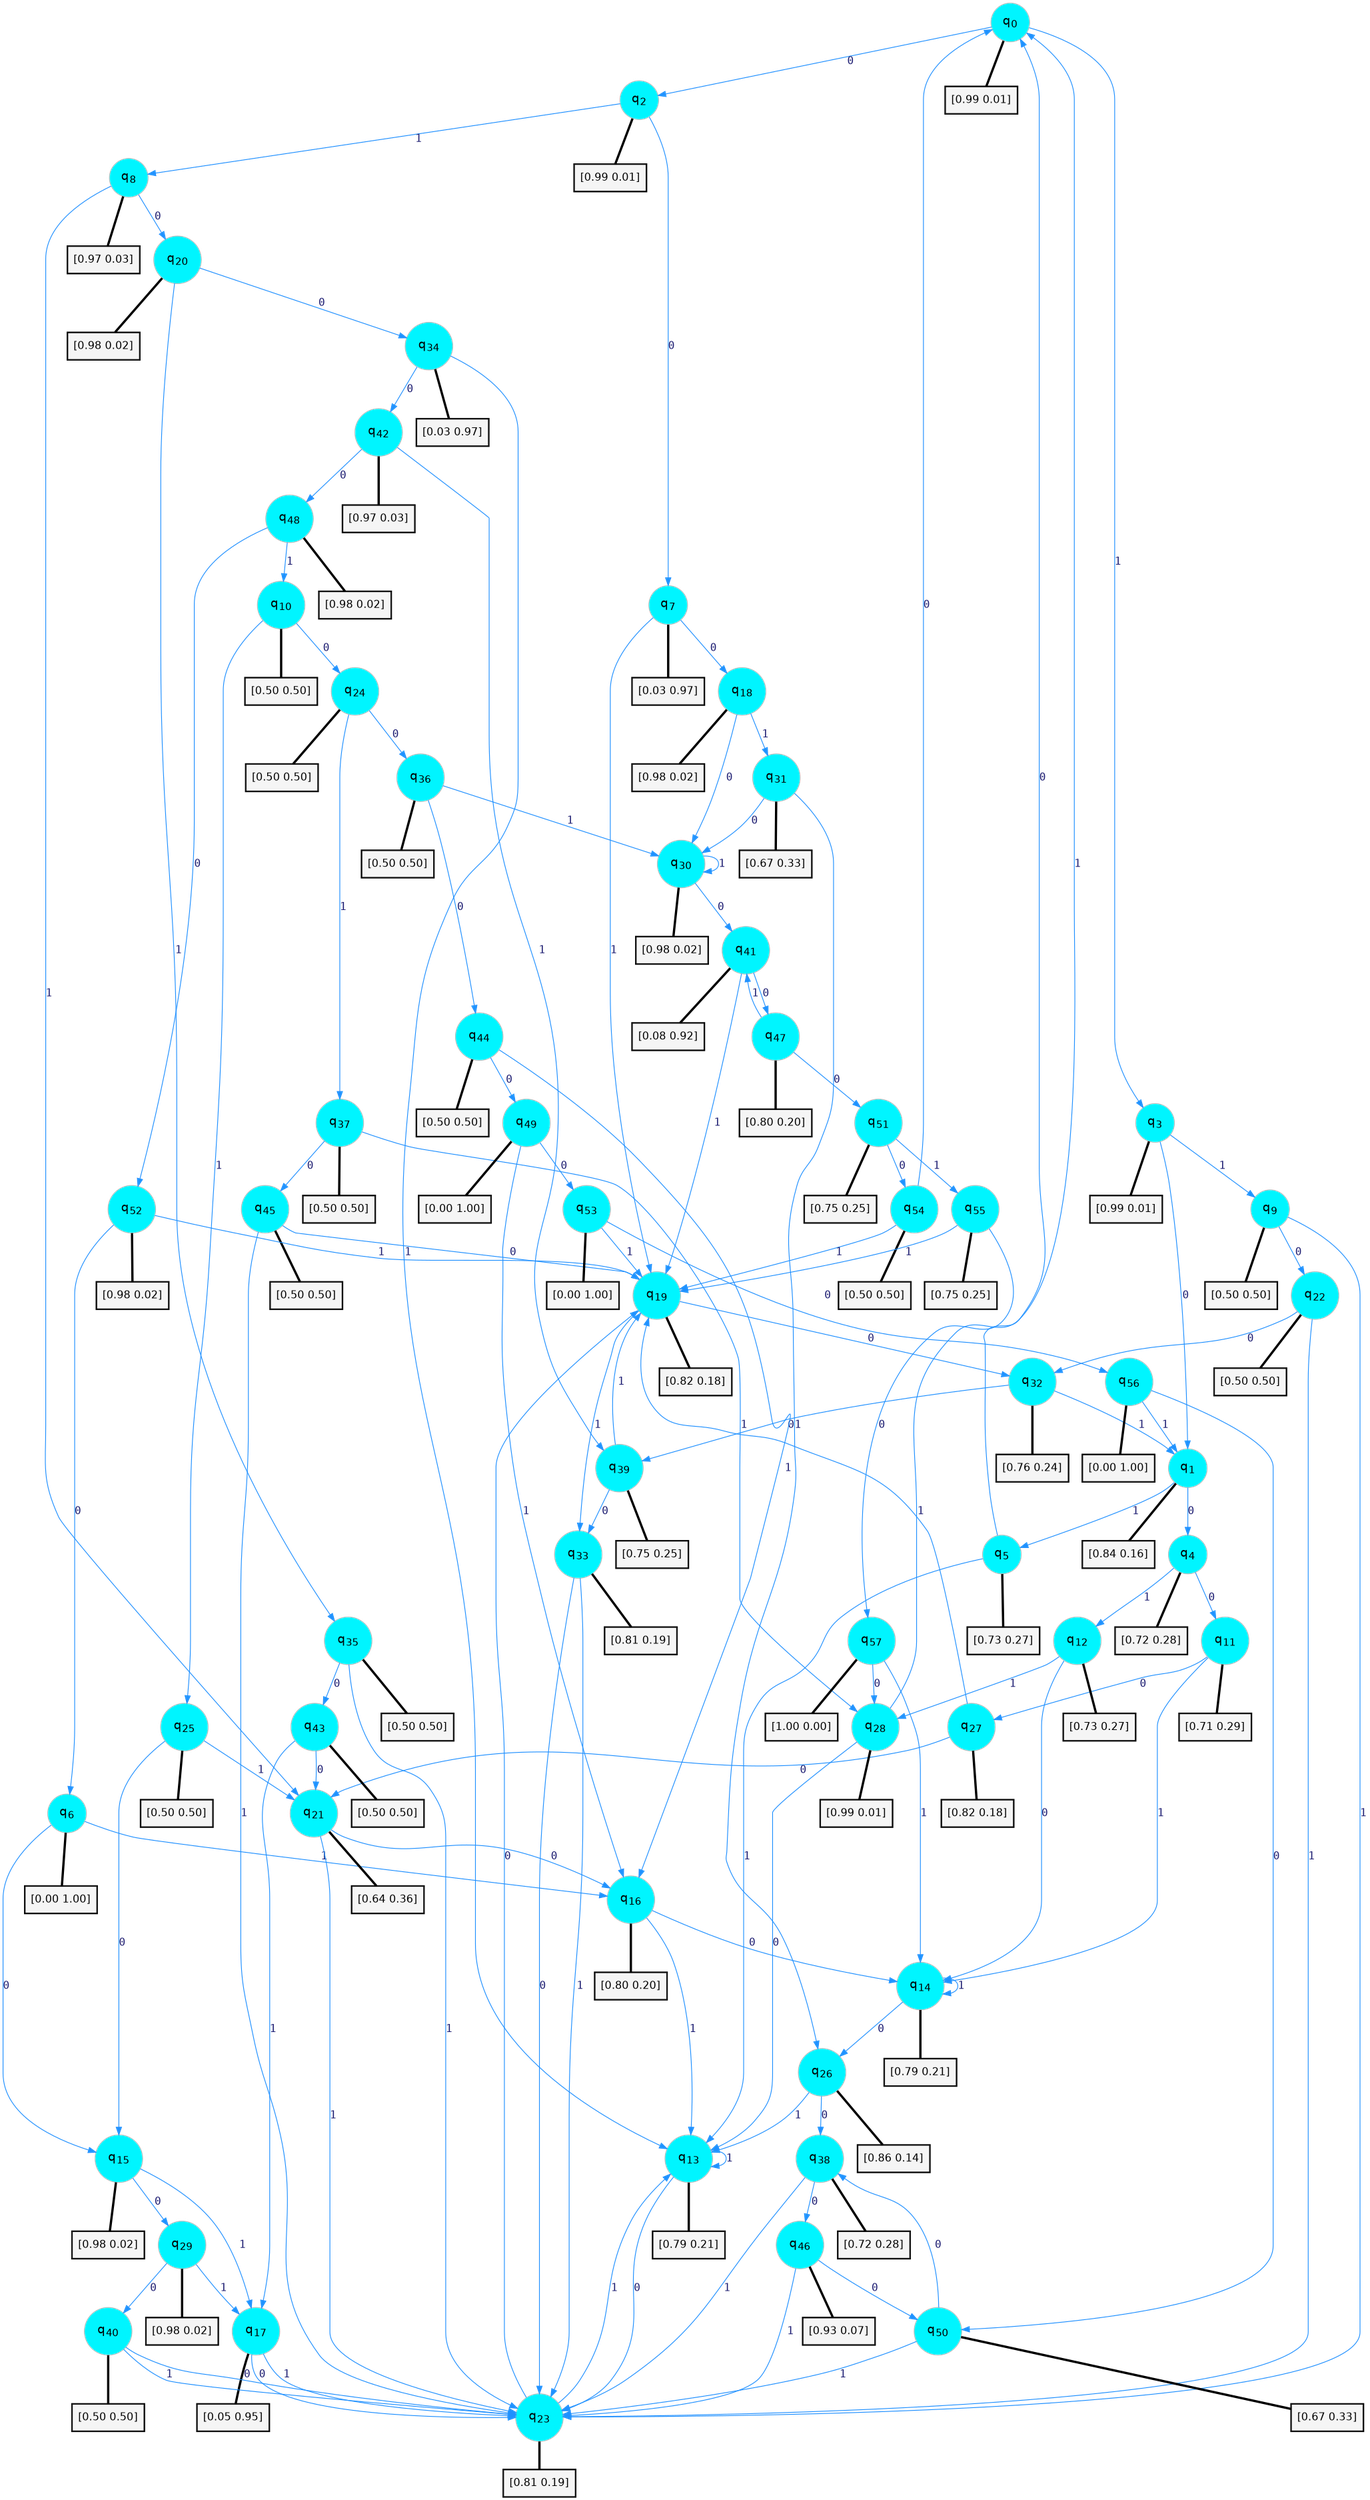 digraph G {
graph [
bgcolor=transparent, dpi=300, rankdir=TD, size="40,25"];
node [
color=gray, fillcolor=turquoise1, fontcolor=black, fontname=Helvetica, fontsize=16, fontweight=bold, shape=circle, style=filled];
edge [
arrowsize=1, color=dodgerblue1, fontcolor=midnightblue, fontname=courier, fontweight=bold, penwidth=1, style=solid, weight=20];
0[label=<q<SUB>0</SUB>>];
1[label=<q<SUB>1</SUB>>];
2[label=<q<SUB>2</SUB>>];
3[label=<q<SUB>3</SUB>>];
4[label=<q<SUB>4</SUB>>];
5[label=<q<SUB>5</SUB>>];
6[label=<q<SUB>6</SUB>>];
7[label=<q<SUB>7</SUB>>];
8[label=<q<SUB>8</SUB>>];
9[label=<q<SUB>9</SUB>>];
10[label=<q<SUB>10</SUB>>];
11[label=<q<SUB>11</SUB>>];
12[label=<q<SUB>12</SUB>>];
13[label=<q<SUB>13</SUB>>];
14[label=<q<SUB>14</SUB>>];
15[label=<q<SUB>15</SUB>>];
16[label=<q<SUB>16</SUB>>];
17[label=<q<SUB>17</SUB>>];
18[label=<q<SUB>18</SUB>>];
19[label=<q<SUB>19</SUB>>];
20[label=<q<SUB>20</SUB>>];
21[label=<q<SUB>21</SUB>>];
22[label=<q<SUB>22</SUB>>];
23[label=<q<SUB>23</SUB>>];
24[label=<q<SUB>24</SUB>>];
25[label=<q<SUB>25</SUB>>];
26[label=<q<SUB>26</SUB>>];
27[label=<q<SUB>27</SUB>>];
28[label=<q<SUB>28</SUB>>];
29[label=<q<SUB>29</SUB>>];
30[label=<q<SUB>30</SUB>>];
31[label=<q<SUB>31</SUB>>];
32[label=<q<SUB>32</SUB>>];
33[label=<q<SUB>33</SUB>>];
34[label=<q<SUB>34</SUB>>];
35[label=<q<SUB>35</SUB>>];
36[label=<q<SUB>36</SUB>>];
37[label=<q<SUB>37</SUB>>];
38[label=<q<SUB>38</SUB>>];
39[label=<q<SUB>39</SUB>>];
40[label=<q<SUB>40</SUB>>];
41[label=<q<SUB>41</SUB>>];
42[label=<q<SUB>42</SUB>>];
43[label=<q<SUB>43</SUB>>];
44[label=<q<SUB>44</SUB>>];
45[label=<q<SUB>45</SUB>>];
46[label=<q<SUB>46</SUB>>];
47[label=<q<SUB>47</SUB>>];
48[label=<q<SUB>48</SUB>>];
49[label=<q<SUB>49</SUB>>];
50[label=<q<SUB>50</SUB>>];
51[label=<q<SUB>51</SUB>>];
52[label=<q<SUB>52</SUB>>];
53[label=<q<SUB>53</SUB>>];
54[label=<q<SUB>54</SUB>>];
55[label=<q<SUB>55</SUB>>];
56[label=<q<SUB>56</SUB>>];
57[label=<q<SUB>57</SUB>>];
58[label="[0.99 0.01]", shape=box,fontcolor=black, fontname=Helvetica, fontsize=14, penwidth=2, fillcolor=whitesmoke,color=black];
59[label="[0.84 0.16]", shape=box,fontcolor=black, fontname=Helvetica, fontsize=14, penwidth=2, fillcolor=whitesmoke,color=black];
60[label="[0.99 0.01]", shape=box,fontcolor=black, fontname=Helvetica, fontsize=14, penwidth=2, fillcolor=whitesmoke,color=black];
61[label="[0.99 0.01]", shape=box,fontcolor=black, fontname=Helvetica, fontsize=14, penwidth=2, fillcolor=whitesmoke,color=black];
62[label="[0.72 0.28]", shape=box,fontcolor=black, fontname=Helvetica, fontsize=14, penwidth=2, fillcolor=whitesmoke,color=black];
63[label="[0.73 0.27]", shape=box,fontcolor=black, fontname=Helvetica, fontsize=14, penwidth=2, fillcolor=whitesmoke,color=black];
64[label="[0.00 1.00]", shape=box,fontcolor=black, fontname=Helvetica, fontsize=14, penwidth=2, fillcolor=whitesmoke,color=black];
65[label="[0.03 0.97]", shape=box,fontcolor=black, fontname=Helvetica, fontsize=14, penwidth=2, fillcolor=whitesmoke,color=black];
66[label="[0.97 0.03]", shape=box,fontcolor=black, fontname=Helvetica, fontsize=14, penwidth=2, fillcolor=whitesmoke,color=black];
67[label="[0.50 0.50]", shape=box,fontcolor=black, fontname=Helvetica, fontsize=14, penwidth=2, fillcolor=whitesmoke,color=black];
68[label="[0.50 0.50]", shape=box,fontcolor=black, fontname=Helvetica, fontsize=14, penwidth=2, fillcolor=whitesmoke,color=black];
69[label="[0.71 0.29]", shape=box,fontcolor=black, fontname=Helvetica, fontsize=14, penwidth=2, fillcolor=whitesmoke,color=black];
70[label="[0.73 0.27]", shape=box,fontcolor=black, fontname=Helvetica, fontsize=14, penwidth=2, fillcolor=whitesmoke,color=black];
71[label="[0.79 0.21]", shape=box,fontcolor=black, fontname=Helvetica, fontsize=14, penwidth=2, fillcolor=whitesmoke,color=black];
72[label="[0.79 0.21]", shape=box,fontcolor=black, fontname=Helvetica, fontsize=14, penwidth=2, fillcolor=whitesmoke,color=black];
73[label="[0.98 0.02]", shape=box,fontcolor=black, fontname=Helvetica, fontsize=14, penwidth=2, fillcolor=whitesmoke,color=black];
74[label="[0.80 0.20]", shape=box,fontcolor=black, fontname=Helvetica, fontsize=14, penwidth=2, fillcolor=whitesmoke,color=black];
75[label="[0.05 0.95]", shape=box,fontcolor=black, fontname=Helvetica, fontsize=14, penwidth=2, fillcolor=whitesmoke,color=black];
76[label="[0.98 0.02]", shape=box,fontcolor=black, fontname=Helvetica, fontsize=14, penwidth=2, fillcolor=whitesmoke,color=black];
77[label="[0.82 0.18]", shape=box,fontcolor=black, fontname=Helvetica, fontsize=14, penwidth=2, fillcolor=whitesmoke,color=black];
78[label="[0.98 0.02]", shape=box,fontcolor=black, fontname=Helvetica, fontsize=14, penwidth=2, fillcolor=whitesmoke,color=black];
79[label="[0.64 0.36]", shape=box,fontcolor=black, fontname=Helvetica, fontsize=14, penwidth=2, fillcolor=whitesmoke,color=black];
80[label="[0.50 0.50]", shape=box,fontcolor=black, fontname=Helvetica, fontsize=14, penwidth=2, fillcolor=whitesmoke,color=black];
81[label="[0.81 0.19]", shape=box,fontcolor=black, fontname=Helvetica, fontsize=14, penwidth=2, fillcolor=whitesmoke,color=black];
82[label="[0.50 0.50]", shape=box,fontcolor=black, fontname=Helvetica, fontsize=14, penwidth=2, fillcolor=whitesmoke,color=black];
83[label="[0.50 0.50]", shape=box,fontcolor=black, fontname=Helvetica, fontsize=14, penwidth=2, fillcolor=whitesmoke,color=black];
84[label="[0.86 0.14]", shape=box,fontcolor=black, fontname=Helvetica, fontsize=14, penwidth=2, fillcolor=whitesmoke,color=black];
85[label="[0.82 0.18]", shape=box,fontcolor=black, fontname=Helvetica, fontsize=14, penwidth=2, fillcolor=whitesmoke,color=black];
86[label="[0.99 0.01]", shape=box,fontcolor=black, fontname=Helvetica, fontsize=14, penwidth=2, fillcolor=whitesmoke,color=black];
87[label="[0.98 0.02]", shape=box,fontcolor=black, fontname=Helvetica, fontsize=14, penwidth=2, fillcolor=whitesmoke,color=black];
88[label="[0.98 0.02]", shape=box,fontcolor=black, fontname=Helvetica, fontsize=14, penwidth=2, fillcolor=whitesmoke,color=black];
89[label="[0.67 0.33]", shape=box,fontcolor=black, fontname=Helvetica, fontsize=14, penwidth=2, fillcolor=whitesmoke,color=black];
90[label="[0.76 0.24]", shape=box,fontcolor=black, fontname=Helvetica, fontsize=14, penwidth=2, fillcolor=whitesmoke,color=black];
91[label="[0.81 0.19]", shape=box,fontcolor=black, fontname=Helvetica, fontsize=14, penwidth=2, fillcolor=whitesmoke,color=black];
92[label="[0.03 0.97]", shape=box,fontcolor=black, fontname=Helvetica, fontsize=14, penwidth=2, fillcolor=whitesmoke,color=black];
93[label="[0.50 0.50]", shape=box,fontcolor=black, fontname=Helvetica, fontsize=14, penwidth=2, fillcolor=whitesmoke,color=black];
94[label="[0.50 0.50]", shape=box,fontcolor=black, fontname=Helvetica, fontsize=14, penwidth=2, fillcolor=whitesmoke,color=black];
95[label="[0.50 0.50]", shape=box,fontcolor=black, fontname=Helvetica, fontsize=14, penwidth=2, fillcolor=whitesmoke,color=black];
96[label="[0.72 0.28]", shape=box,fontcolor=black, fontname=Helvetica, fontsize=14, penwidth=2, fillcolor=whitesmoke,color=black];
97[label="[0.75 0.25]", shape=box,fontcolor=black, fontname=Helvetica, fontsize=14, penwidth=2, fillcolor=whitesmoke,color=black];
98[label="[0.50 0.50]", shape=box,fontcolor=black, fontname=Helvetica, fontsize=14, penwidth=2, fillcolor=whitesmoke,color=black];
99[label="[0.08 0.92]", shape=box,fontcolor=black, fontname=Helvetica, fontsize=14, penwidth=2, fillcolor=whitesmoke,color=black];
100[label="[0.97 0.03]", shape=box,fontcolor=black, fontname=Helvetica, fontsize=14, penwidth=2, fillcolor=whitesmoke,color=black];
101[label="[0.50 0.50]", shape=box,fontcolor=black, fontname=Helvetica, fontsize=14, penwidth=2, fillcolor=whitesmoke,color=black];
102[label="[0.50 0.50]", shape=box,fontcolor=black, fontname=Helvetica, fontsize=14, penwidth=2, fillcolor=whitesmoke,color=black];
103[label="[0.50 0.50]", shape=box,fontcolor=black, fontname=Helvetica, fontsize=14, penwidth=2, fillcolor=whitesmoke,color=black];
104[label="[0.93 0.07]", shape=box,fontcolor=black, fontname=Helvetica, fontsize=14, penwidth=2, fillcolor=whitesmoke,color=black];
105[label="[0.80 0.20]", shape=box,fontcolor=black, fontname=Helvetica, fontsize=14, penwidth=2, fillcolor=whitesmoke,color=black];
106[label="[0.98 0.02]", shape=box,fontcolor=black, fontname=Helvetica, fontsize=14, penwidth=2, fillcolor=whitesmoke,color=black];
107[label="[0.00 1.00]", shape=box,fontcolor=black, fontname=Helvetica, fontsize=14, penwidth=2, fillcolor=whitesmoke,color=black];
108[label="[0.67 0.33]", shape=box,fontcolor=black, fontname=Helvetica, fontsize=14, penwidth=2, fillcolor=whitesmoke,color=black];
109[label="[0.75 0.25]", shape=box,fontcolor=black, fontname=Helvetica, fontsize=14, penwidth=2, fillcolor=whitesmoke,color=black];
110[label="[0.98 0.02]", shape=box,fontcolor=black, fontname=Helvetica, fontsize=14, penwidth=2, fillcolor=whitesmoke,color=black];
111[label="[0.00 1.00]", shape=box,fontcolor=black, fontname=Helvetica, fontsize=14, penwidth=2, fillcolor=whitesmoke,color=black];
112[label="[0.50 0.50]", shape=box,fontcolor=black, fontname=Helvetica, fontsize=14, penwidth=2, fillcolor=whitesmoke,color=black];
113[label="[0.75 0.25]", shape=box,fontcolor=black, fontname=Helvetica, fontsize=14, penwidth=2, fillcolor=whitesmoke,color=black];
114[label="[0.00 1.00]", shape=box,fontcolor=black, fontname=Helvetica, fontsize=14, penwidth=2, fillcolor=whitesmoke,color=black];
115[label="[1.00 0.00]", shape=box,fontcolor=black, fontname=Helvetica, fontsize=14, penwidth=2, fillcolor=whitesmoke,color=black];
0->2 [label=0];
0->3 [label=1];
0->58 [arrowhead=none, penwidth=3,color=black];
1->4 [label=0];
1->5 [label=1];
1->59 [arrowhead=none, penwidth=3,color=black];
2->7 [label=0];
2->8 [label=1];
2->60 [arrowhead=none, penwidth=3,color=black];
3->1 [label=0];
3->9 [label=1];
3->61 [arrowhead=none, penwidth=3,color=black];
4->11 [label=0];
4->12 [label=1];
4->62 [arrowhead=none, penwidth=3,color=black];
5->0 [label=0];
5->13 [label=1];
5->63 [arrowhead=none, penwidth=3,color=black];
6->15 [label=0];
6->16 [label=1];
6->64 [arrowhead=none, penwidth=3,color=black];
7->18 [label=0];
7->19 [label=1];
7->65 [arrowhead=none, penwidth=3,color=black];
8->20 [label=0];
8->21 [label=1];
8->66 [arrowhead=none, penwidth=3,color=black];
9->22 [label=0];
9->23 [label=1];
9->67 [arrowhead=none, penwidth=3,color=black];
10->24 [label=0];
10->25 [label=1];
10->68 [arrowhead=none, penwidth=3,color=black];
11->27 [label=0];
11->14 [label=1];
11->69 [arrowhead=none, penwidth=3,color=black];
12->14 [label=0];
12->28 [label=1];
12->70 [arrowhead=none, penwidth=3,color=black];
13->23 [label=0];
13->13 [label=1];
13->71 [arrowhead=none, penwidth=3,color=black];
14->26 [label=0];
14->14 [label=1];
14->72 [arrowhead=none, penwidth=3,color=black];
15->29 [label=0];
15->17 [label=1];
15->73 [arrowhead=none, penwidth=3,color=black];
16->14 [label=0];
16->13 [label=1];
16->74 [arrowhead=none, penwidth=3,color=black];
17->23 [label=0];
17->23 [label=1];
17->75 [arrowhead=none, penwidth=3,color=black];
18->30 [label=0];
18->31 [label=1];
18->76 [arrowhead=none, penwidth=3,color=black];
19->32 [label=0];
19->33 [label=1];
19->77 [arrowhead=none, penwidth=3,color=black];
20->34 [label=0];
20->35 [label=1];
20->78 [arrowhead=none, penwidth=3,color=black];
21->16 [label=0];
21->23 [label=1];
21->79 [arrowhead=none, penwidth=3,color=black];
22->32 [label=0];
22->23 [label=1];
22->80 [arrowhead=none, penwidth=3,color=black];
23->19 [label=0];
23->13 [label=1];
23->81 [arrowhead=none, penwidth=3,color=black];
24->36 [label=0];
24->37 [label=1];
24->82 [arrowhead=none, penwidth=3,color=black];
25->15 [label=0];
25->21 [label=1];
25->83 [arrowhead=none, penwidth=3,color=black];
26->38 [label=0];
26->13 [label=1];
26->84 [arrowhead=none, penwidth=3,color=black];
27->21 [label=0];
27->19 [label=1];
27->85 [arrowhead=none, penwidth=3,color=black];
28->13 [label=0];
28->0 [label=1];
28->86 [arrowhead=none, penwidth=3,color=black];
29->40 [label=0];
29->17 [label=1];
29->87 [arrowhead=none, penwidth=3,color=black];
30->41 [label=0];
30->30 [label=1];
30->88 [arrowhead=none, penwidth=3,color=black];
31->30 [label=0];
31->26 [label=1];
31->89 [arrowhead=none, penwidth=3,color=black];
32->39 [label=0];
32->1 [label=1];
32->90 [arrowhead=none, penwidth=3,color=black];
33->23 [label=0];
33->23 [label=1];
33->91 [arrowhead=none, penwidth=3,color=black];
34->42 [label=0];
34->13 [label=1];
34->92 [arrowhead=none, penwidth=3,color=black];
35->43 [label=0];
35->23 [label=1];
35->93 [arrowhead=none, penwidth=3,color=black];
36->44 [label=0];
36->30 [label=1];
36->94 [arrowhead=none, penwidth=3,color=black];
37->45 [label=0];
37->28 [label=1];
37->95 [arrowhead=none, penwidth=3,color=black];
38->46 [label=0];
38->23 [label=1];
38->96 [arrowhead=none, penwidth=3,color=black];
39->33 [label=0];
39->19 [label=1];
39->97 [arrowhead=none, penwidth=3,color=black];
40->23 [label=0];
40->23 [label=1];
40->98 [arrowhead=none, penwidth=3,color=black];
41->47 [label=0];
41->19 [label=1];
41->99 [arrowhead=none, penwidth=3,color=black];
42->48 [label=0];
42->39 [label=1];
42->100 [arrowhead=none, penwidth=3,color=black];
43->21 [label=0];
43->17 [label=1];
43->101 [arrowhead=none, penwidth=3,color=black];
44->49 [label=0];
44->16 [label=1];
44->102 [arrowhead=none, penwidth=3,color=black];
45->19 [label=0];
45->23 [label=1];
45->103 [arrowhead=none, penwidth=3,color=black];
46->50 [label=0];
46->23 [label=1];
46->104 [arrowhead=none, penwidth=3,color=black];
47->51 [label=0];
47->41 [label=1];
47->105 [arrowhead=none, penwidth=3,color=black];
48->52 [label=0];
48->10 [label=1];
48->106 [arrowhead=none, penwidth=3,color=black];
49->53 [label=0];
49->16 [label=1];
49->107 [arrowhead=none, penwidth=3,color=black];
50->38 [label=0];
50->23 [label=1];
50->108 [arrowhead=none, penwidth=3,color=black];
51->54 [label=0];
51->55 [label=1];
51->109 [arrowhead=none, penwidth=3,color=black];
52->6 [label=0];
52->19 [label=1];
52->110 [arrowhead=none, penwidth=3,color=black];
53->56 [label=0];
53->19 [label=1];
53->111 [arrowhead=none, penwidth=3,color=black];
54->0 [label=0];
54->19 [label=1];
54->112 [arrowhead=none, penwidth=3,color=black];
55->57 [label=0];
55->19 [label=1];
55->113 [arrowhead=none, penwidth=3,color=black];
56->50 [label=0];
56->1 [label=1];
56->114 [arrowhead=none, penwidth=3,color=black];
57->28 [label=0];
57->14 [label=1];
57->115 [arrowhead=none, penwidth=3,color=black];
}
